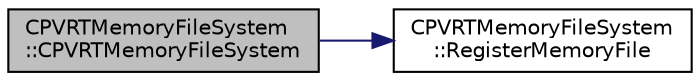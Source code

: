 digraph "CPVRTMemoryFileSystem::CPVRTMemoryFileSystem"
{
  edge [fontname="Helvetica",fontsize="10",labelfontname="Helvetica",labelfontsize="10"];
  node [fontname="Helvetica",fontsize="10",shape=record];
  rankdir="LR";
  Node1 [label="CPVRTMemoryFileSystem\l::CPVRTMemoryFileSystem",height=0.2,width=0.4,color="black", fillcolor="grey75", style="filled", fontcolor="black"];
  Node1 -> Node2 [color="midnightblue",fontsize="10",style="solid",fontname="Helvetica"];
  Node2 [label="CPVRTMemoryFileSystem\l::RegisterMemoryFile",height=0.2,width=0.4,color="black", fillcolor="white", style="filled",URL="$class_c_p_v_r_t_memory_file_system.html#aadd3d773b85441690dff99b9546cd783",tooltip="Registers a block of memory as a file that can be looked up by name. "];
}
